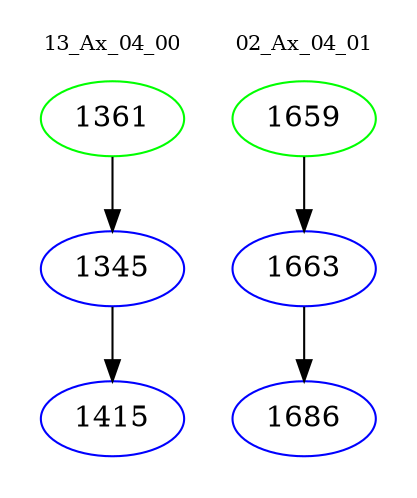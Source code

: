 digraph{
subgraph cluster_0 {
color = white
label = "13_Ax_04_00";
fontsize=10;
T0_1361 [label="1361", color="green"]
T0_1361 -> T0_1345 [color="black"]
T0_1345 [label="1345", color="blue"]
T0_1345 -> T0_1415 [color="black"]
T0_1415 [label="1415", color="blue"]
}
subgraph cluster_1 {
color = white
label = "02_Ax_04_01";
fontsize=10;
T1_1659 [label="1659", color="green"]
T1_1659 -> T1_1663 [color="black"]
T1_1663 [label="1663", color="blue"]
T1_1663 -> T1_1686 [color="black"]
T1_1686 [label="1686", color="blue"]
}
}
